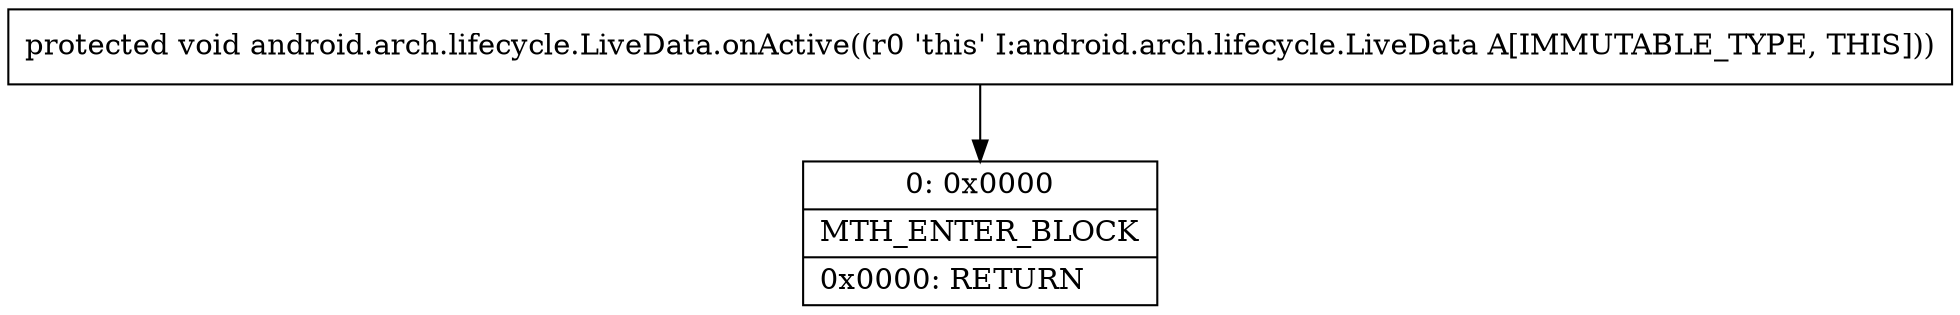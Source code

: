 digraph "CFG forandroid.arch.lifecycle.LiveData.onActive()V" {
Node_0 [shape=record,label="{0\:\ 0x0000|MTH_ENTER_BLOCK\l|0x0000: RETURN   \l}"];
MethodNode[shape=record,label="{protected void android.arch.lifecycle.LiveData.onActive((r0 'this' I:android.arch.lifecycle.LiveData A[IMMUTABLE_TYPE, THIS])) }"];
MethodNode -> Node_0;
}

